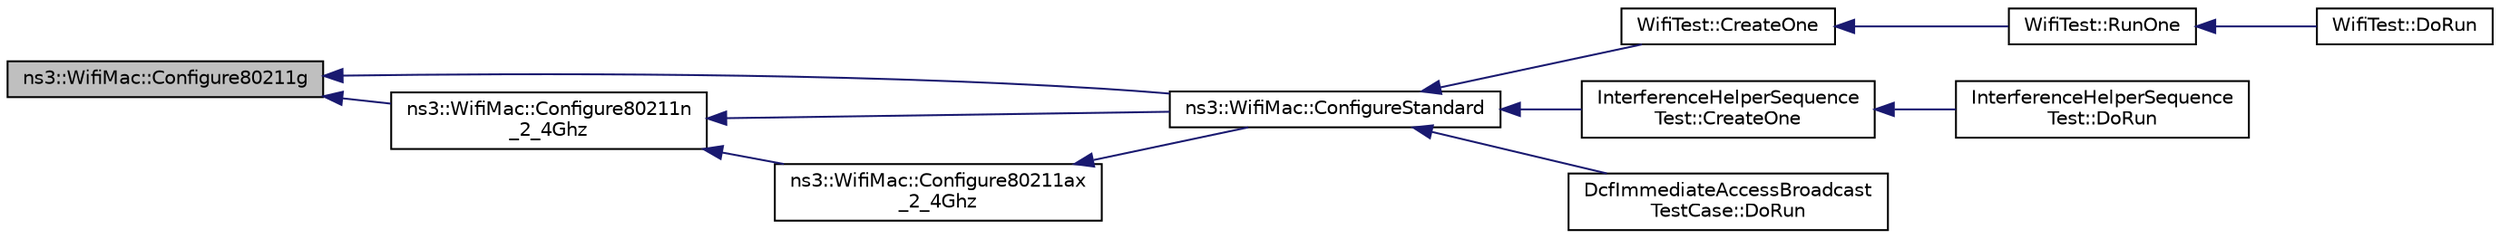 digraph "ns3::WifiMac::Configure80211g"
{
  edge [fontname="Helvetica",fontsize="10",labelfontname="Helvetica",labelfontsize="10"];
  node [fontname="Helvetica",fontsize="10",shape=record];
  rankdir="LR";
  Node1 [label="ns3::WifiMac::Configure80211g",height=0.2,width=0.4,color="black", fillcolor="grey75", style="filled", fontcolor="black"];
  Node1 -> Node2 [dir="back",color="midnightblue",fontsize="10",style="solid"];
  Node2 [label="ns3::WifiMac::ConfigureStandard",height=0.2,width=0.4,color="black", fillcolor="white", style="filled",URL="$d4/d7c/classns3_1_1WifiMac.html#a16ec5352c804df83e42159ab4e2e73d8"];
  Node2 -> Node3 [dir="back",color="midnightblue",fontsize="10",style="solid"];
  Node3 [label="WifiTest::CreateOne",height=0.2,width=0.4,color="black", fillcolor="white", style="filled",URL="$d4/d72/classWifiTest.html#a212be82b387f5446375a45ccbac3561e"];
  Node3 -> Node4 [dir="back",color="midnightblue",fontsize="10",style="solid"];
  Node4 [label="WifiTest::RunOne",height=0.2,width=0.4,color="black", fillcolor="white", style="filled",URL="$d4/d72/classWifiTest.html#a63a3849e54df5628422bbb6260de403a",tooltip="Run one function. "];
  Node4 -> Node5 [dir="back",color="midnightblue",fontsize="10",style="solid"];
  Node5 [label="WifiTest::DoRun",height=0.2,width=0.4,color="black", fillcolor="white", style="filled",URL="$d4/d72/classWifiTest.html#ae54d485b655adb7c86cde1cd79f6c5c0",tooltip="Implementation to actually run this TestCase. "];
  Node2 -> Node6 [dir="back",color="midnightblue",fontsize="10",style="solid"];
  Node6 [label="InterferenceHelperSequence\lTest::CreateOne",height=0.2,width=0.4,color="black", fillcolor="white", style="filled",URL="$de/dcf/classInterferenceHelperSequenceTest.html#aaf6b2c6dc1b1c6abf0743b018e78544a"];
  Node6 -> Node7 [dir="back",color="midnightblue",fontsize="10",style="solid"];
  Node7 [label="InterferenceHelperSequence\lTest::DoRun",height=0.2,width=0.4,color="black", fillcolor="white", style="filled",URL="$de/dcf/classInterferenceHelperSequenceTest.html#a22be6f3a29ef1f34b740d8b5689f2160",tooltip="Implementation to actually run this TestCase. "];
  Node2 -> Node8 [dir="back",color="midnightblue",fontsize="10",style="solid"];
  Node8 [label="DcfImmediateAccessBroadcast\lTestCase::DoRun",height=0.2,width=0.4,color="black", fillcolor="white", style="filled",URL="$db/d6c/classDcfImmediateAccessBroadcastTestCase.html#a60a5b36d456c0c144d85a9be722c1663",tooltip="Implementation to actually run this TestCase. "];
  Node1 -> Node9 [dir="back",color="midnightblue",fontsize="10",style="solid"];
  Node9 [label="ns3::WifiMac::Configure80211n\l_2_4Ghz",height=0.2,width=0.4,color="black", fillcolor="white", style="filled",URL="$d4/d7c/classns3_1_1WifiMac.html#ab263ee8ba60441bf96a9c9debb0c99e6"];
  Node9 -> Node2 [dir="back",color="midnightblue",fontsize="10",style="solid"];
  Node9 -> Node10 [dir="back",color="midnightblue",fontsize="10",style="solid"];
  Node10 [label="ns3::WifiMac::Configure80211ax\l_2_4Ghz",height=0.2,width=0.4,color="black", fillcolor="white", style="filled",URL="$d4/d7c/classns3_1_1WifiMac.html#a244d95e24bc602959e5ef2214d635115"];
  Node10 -> Node2 [dir="back",color="midnightblue",fontsize="10",style="solid"];
}
